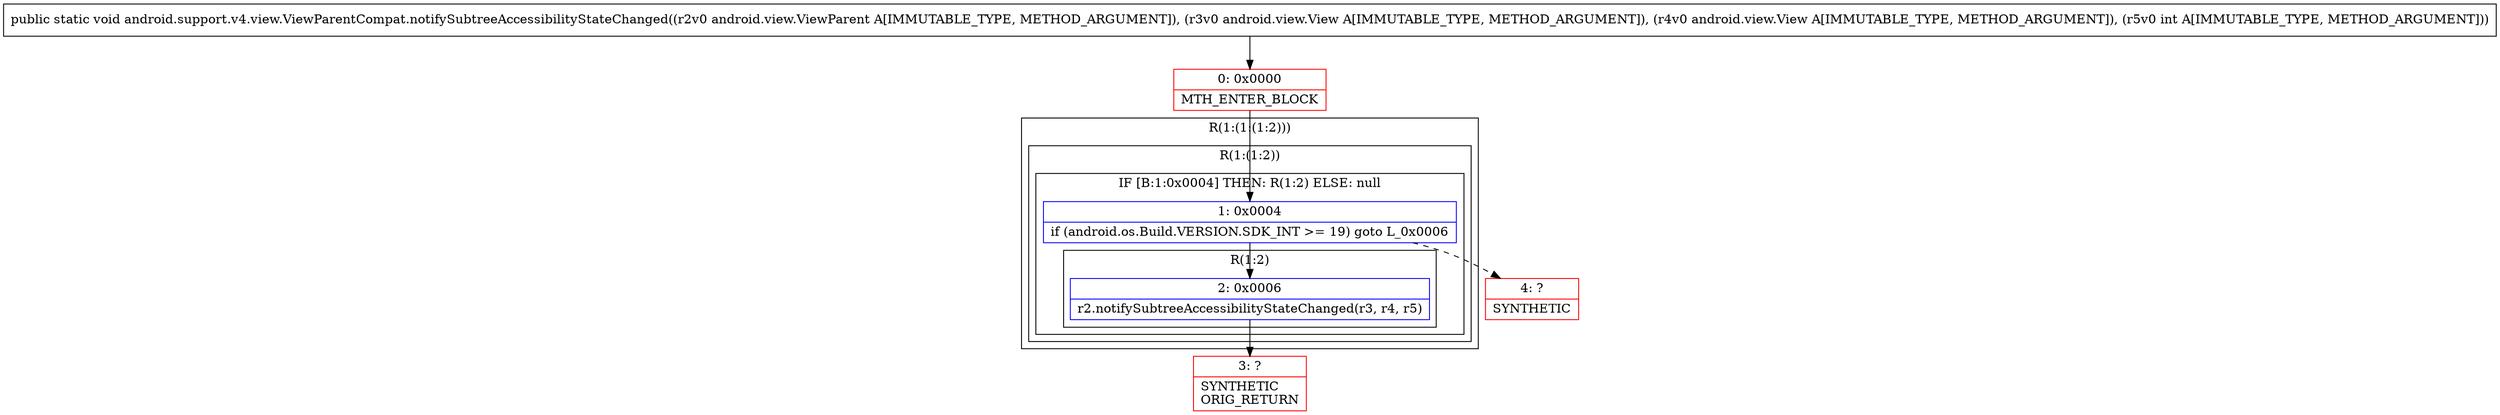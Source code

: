 digraph "CFG forandroid.support.v4.view.ViewParentCompat.notifySubtreeAccessibilityStateChanged(Landroid\/view\/ViewParent;Landroid\/view\/View;Landroid\/view\/View;I)V" {
subgraph cluster_Region_275231986 {
label = "R(1:(1:(1:2)))";
node [shape=record,color=blue];
subgraph cluster_Region_1175054209 {
label = "R(1:(1:2))";
node [shape=record,color=blue];
subgraph cluster_IfRegion_702585869 {
label = "IF [B:1:0x0004] THEN: R(1:2) ELSE: null";
node [shape=record,color=blue];
Node_1 [shape=record,label="{1\:\ 0x0004|if (android.os.Build.VERSION.SDK_INT \>= 19) goto L_0x0006\l}"];
subgraph cluster_Region_1538456767 {
label = "R(1:2)";
node [shape=record,color=blue];
Node_2 [shape=record,label="{2\:\ 0x0006|r2.notifySubtreeAccessibilityStateChanged(r3, r4, r5)\l}"];
}
}
}
}
Node_0 [shape=record,color=red,label="{0\:\ 0x0000|MTH_ENTER_BLOCK\l}"];
Node_3 [shape=record,color=red,label="{3\:\ ?|SYNTHETIC\lORIG_RETURN\l}"];
Node_4 [shape=record,color=red,label="{4\:\ ?|SYNTHETIC\l}"];
MethodNode[shape=record,label="{public static void android.support.v4.view.ViewParentCompat.notifySubtreeAccessibilityStateChanged((r2v0 android.view.ViewParent A[IMMUTABLE_TYPE, METHOD_ARGUMENT]), (r3v0 android.view.View A[IMMUTABLE_TYPE, METHOD_ARGUMENT]), (r4v0 android.view.View A[IMMUTABLE_TYPE, METHOD_ARGUMENT]), (r5v0 int A[IMMUTABLE_TYPE, METHOD_ARGUMENT])) }"];
MethodNode -> Node_0;
Node_1 -> Node_2;
Node_1 -> Node_4[style=dashed];
Node_2 -> Node_3;
Node_0 -> Node_1;
}

